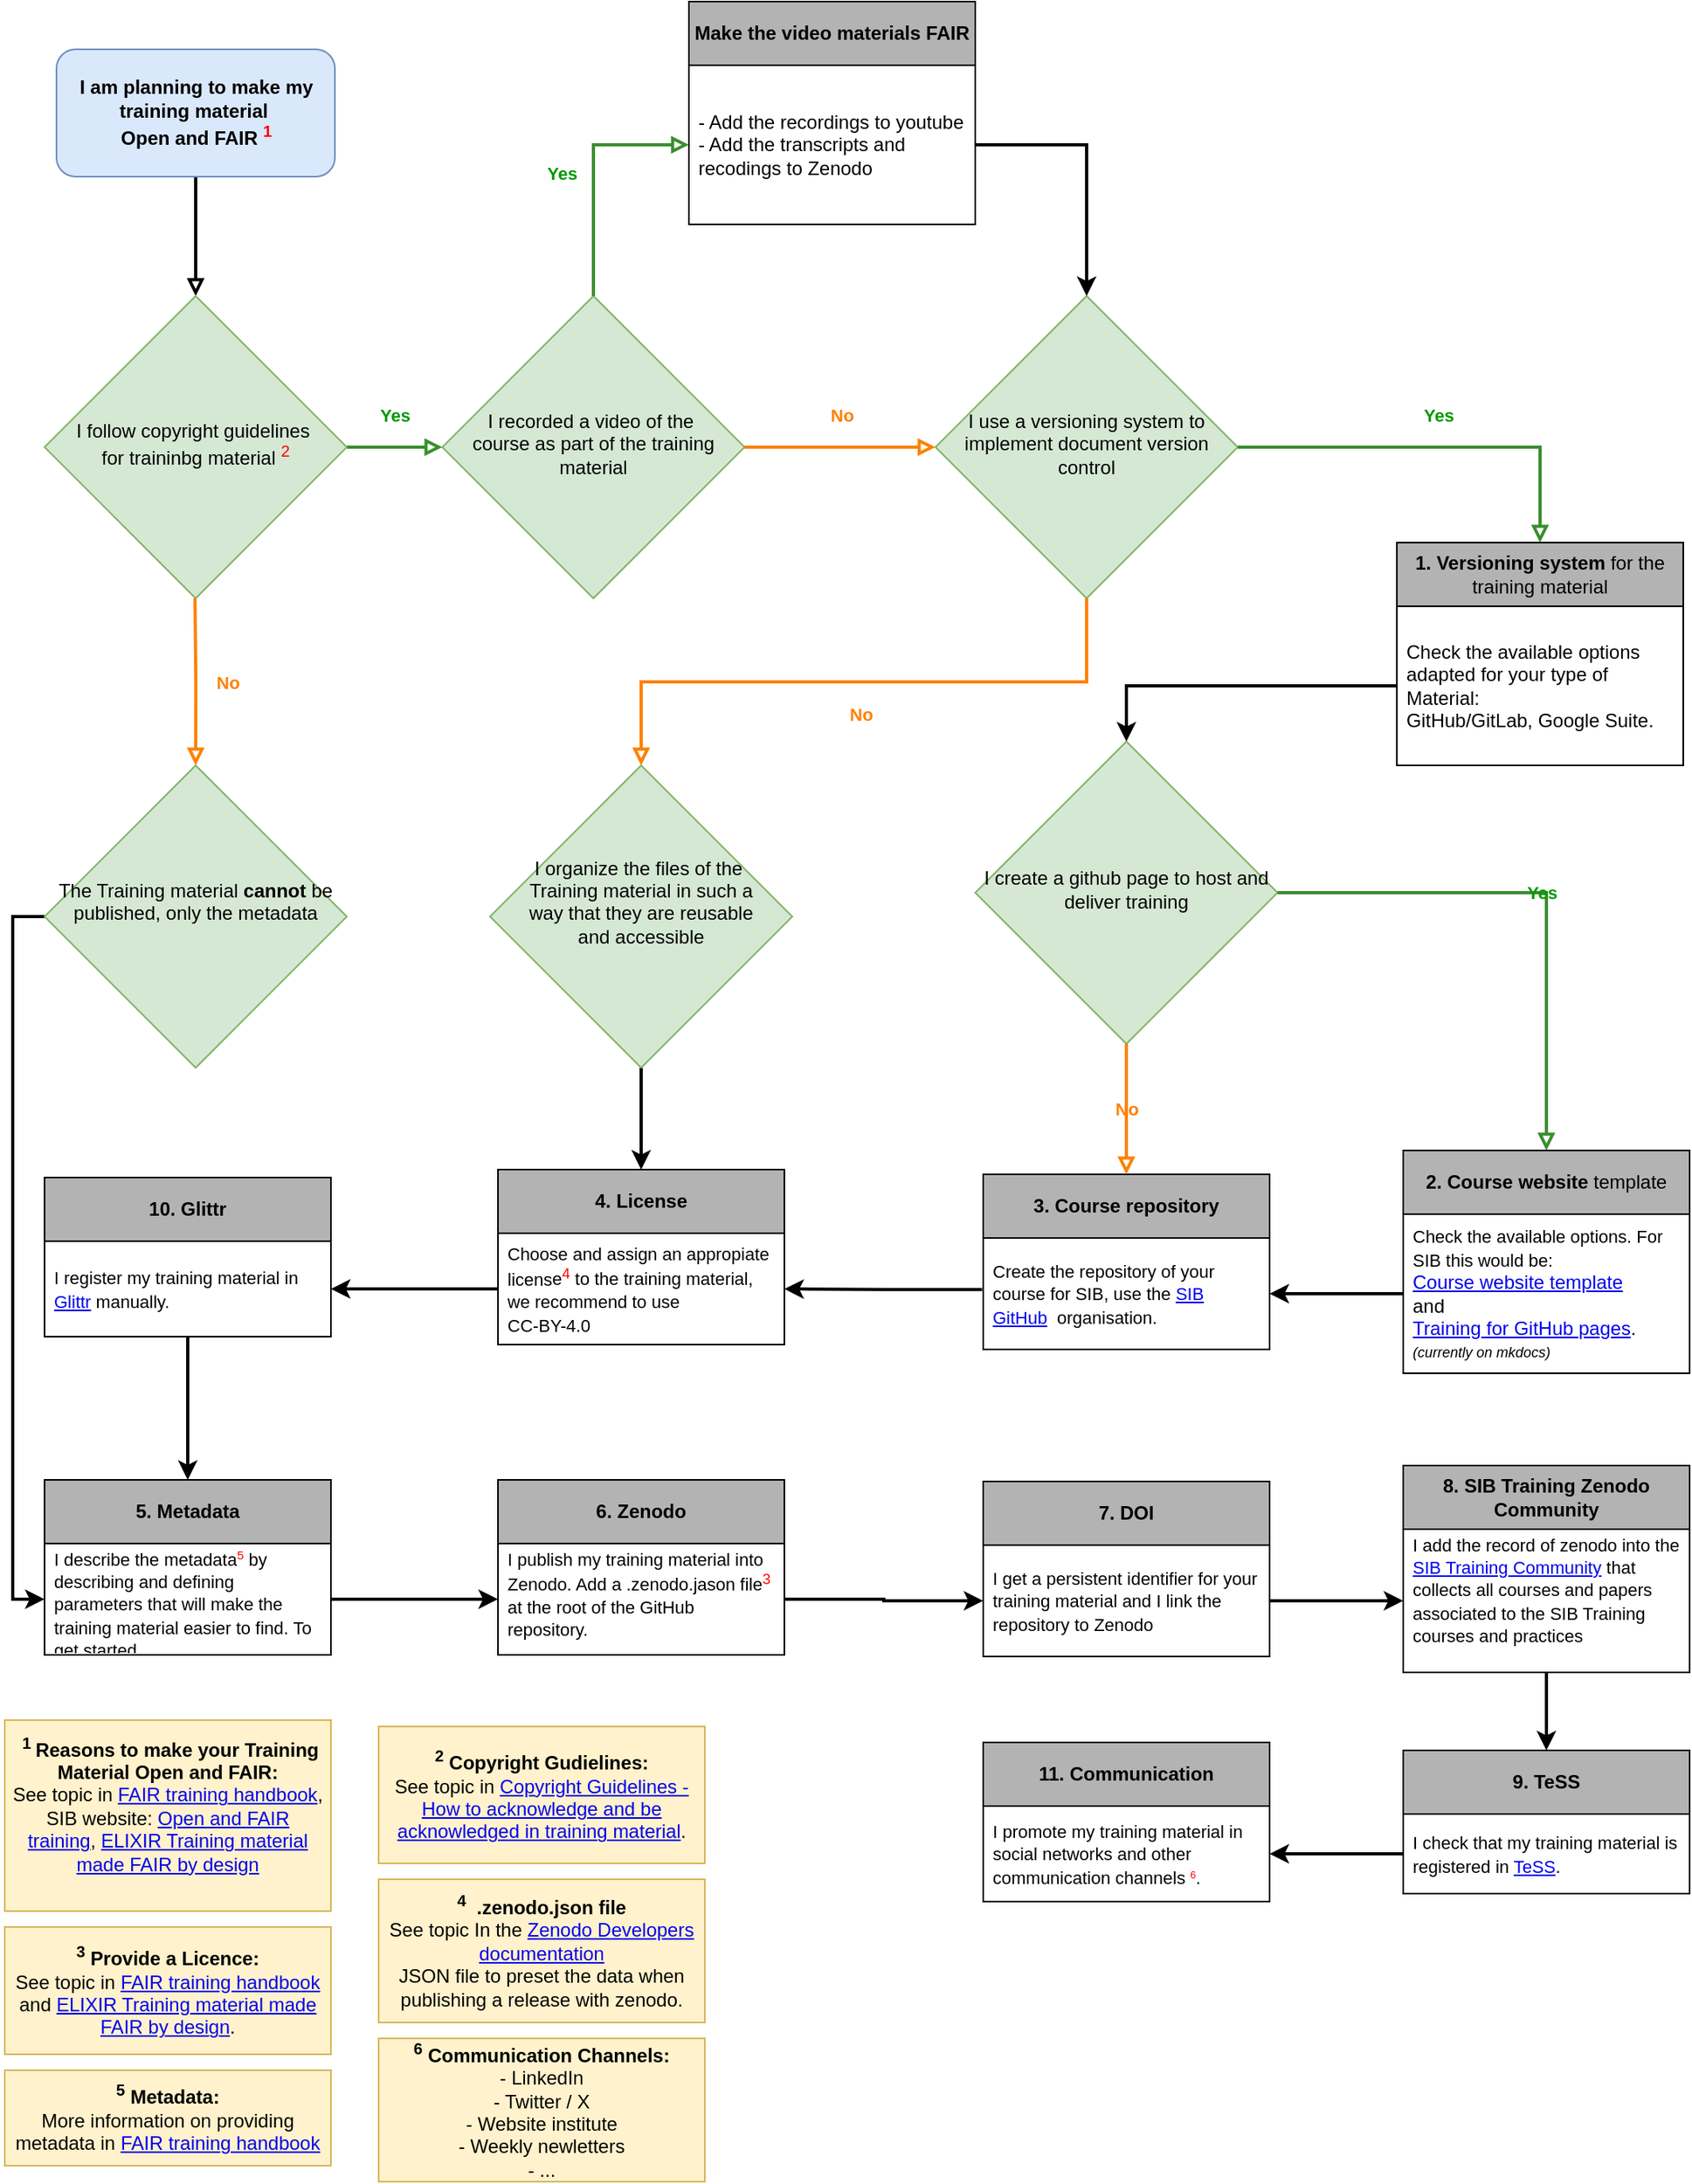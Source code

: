 <mxfile version="24.9.2">
  <diagram id="C5RBs43oDa-KdzZeNtuy" name="Page-1">
    <mxGraphModel dx="1150" dy="1897" grid="1" gridSize="10" guides="1" tooltips="1" connect="1" arrows="1" fold="1" page="1" pageScale="1" pageWidth="827" pageHeight="1169" math="0" shadow="0">
      <root>
        <mxCell id="WIyWlLk6GJQsqaUBKTNV-0" />
        <mxCell id="WIyWlLk6GJQsqaUBKTNV-1" parent="WIyWlLk6GJQsqaUBKTNV-0" />
        <mxCell id="MYqOvBCMYpxo-4ECaS3--8" value="" style="rounded=0;html=1;jettySize=auto;orthogonalLoop=1;fontSize=11;endArrow=block;endFill=0;endSize=6;strokeWidth=2;shadow=0;labelBackgroundColor=none;edgeStyle=orthogonalEdgeStyle;" parent="WIyWlLk6GJQsqaUBKTNV-1" source="MYqOvBCMYpxo-4ECaS3--9" target="MYqOvBCMYpxo-4ECaS3--12" edge="1">
          <mxGeometry relative="1" as="geometry" />
        </mxCell>
        <mxCell id="MYqOvBCMYpxo-4ECaS3--9" value="&lt;p style=&quot;language:en-CH;margin-top:0pt;margin-bottom:0pt;margin-left:0in;&lt;br/&gt;text-align:left;direction:ltr;unicode-bidi:embed;mso-line-break-override:none;&lt;br/&gt;word-break:normal;punctuation-wrap:hanging&quot;&gt;&lt;b&gt;&lt;font face=&quot;Helvetica&quot; style=&quot;font-size: 12px;&quot;&gt;I am planning to make my training&amp;nbsp;material&amp;nbsp;&lt;/font&gt;&lt;/b&gt;&lt;/p&gt;&lt;p style=&quot;language:en-CH;margin-top:0pt;margin-bottom:0pt;margin-left:0in;&lt;br/&gt;text-align:left;direction:ltr;unicode-bidi:embed;mso-line-break-override:none;&lt;br/&gt;word-break:normal;punctuation-wrap:hanging&quot;&gt;&lt;b&gt;&lt;font style=&quot;font-size: 12px;&quot; face=&quot;Helvetica&quot;&gt;&lt;span style=&quot;background-color: initial;&quot;&gt;Open and FAIR&amp;nbsp;&lt;/span&gt;&lt;span style=&quot;background-color: initial; color: red;&quot;&gt;&lt;sup&gt;1&lt;/sup&gt;&lt;/span&gt;&lt;/font&gt;&lt;/b&gt;&lt;/p&gt;" style="rounded=1;whiteSpace=wrap;html=1;fontSize=12;glass=0;strokeWidth=1;shadow=0;fillColor=#dae8fc;strokeColor=#6c8ebf;" parent="WIyWlLk6GJQsqaUBKTNV-1" vertex="1">
          <mxGeometry x="207.5" y="-200" width="175" height="80" as="geometry" />
        </mxCell>
        <mxCell id="MYqOvBCMYpxo-4ECaS3--10" value="&lt;font color=&quot;#009900&quot;&gt;&lt;b&gt;Yes&lt;/b&gt;&lt;/font&gt;" style="rounded=0;html=1;jettySize=auto;orthogonalLoop=1;fontSize=11;endArrow=block;endFill=0;endSize=6;strokeWidth=2;shadow=0;labelBackgroundColor=none;edgeStyle=orthogonalEdgeStyle;strokeColor=#398e2e;entryX=0;entryY=0.5;entryDx=0;entryDy=0;" parent="WIyWlLk6GJQsqaUBKTNV-1" source="MYqOvBCMYpxo-4ECaS3--12" target="MYqOvBCMYpxo-4ECaS3--14" edge="1">
          <mxGeometry x="0.006" y="20" relative="1" as="geometry">
            <mxPoint as="offset" />
            <mxPoint x="480" y="220" as="targetPoint" />
          </mxGeometry>
        </mxCell>
        <mxCell id="MYqOvBCMYpxo-4ECaS3--12" value="I follow copyright guidelines&amp;nbsp;&lt;div&gt;for traininbg material &lt;sup&gt;&lt;font color=&quot;#ff0000&quot;&gt;2&lt;/font&gt;&lt;/sup&gt;&lt;/div&gt;" style="rhombus;whiteSpace=wrap;html=1;shadow=0;fontFamily=Helvetica;fontSize=12;align=center;strokeWidth=1;spacing=6;spacingTop=-4;fillColor=#d5e8d4;strokeColor=#82b366;" parent="WIyWlLk6GJQsqaUBKTNV-1" vertex="1">
          <mxGeometry x="200" y="-45" width="190" height="190" as="geometry" />
        </mxCell>
        <mxCell id="MYqOvBCMYpxo-4ECaS3--14" value="I recorded a video of the&amp;nbsp;&lt;div&gt;course as part of the training material&lt;/div&gt;" style="rhombus;whiteSpace=wrap;html=1;shadow=0;fontFamily=Helvetica;fontSize=12;align=center;strokeWidth=1;spacing=6;spacingTop=-4;fillColor=#d5e8d4;strokeColor=#82b366;" parent="WIyWlLk6GJQsqaUBKTNV-1" vertex="1">
          <mxGeometry x="450" y="-45" width="190" height="190" as="geometry" />
        </mxCell>
        <mxCell id="JqK_AGXCbZ9T-9h9DLJX-0" value="&lt;font color=&quot;#009900&quot;&gt;&lt;b&gt;Yes&lt;/b&gt;&lt;/font&gt;" style="rounded=0;html=1;jettySize=auto;orthogonalLoop=1;fontSize=11;endArrow=block;endFill=0;endSize=6;strokeWidth=2;shadow=0;labelBackgroundColor=none;edgeStyle=orthogonalEdgeStyle;strokeColor=#398e2e;exitX=0.5;exitY=0;exitDx=0;exitDy=0;" parent="WIyWlLk6GJQsqaUBKTNV-1" source="MYqOvBCMYpxo-4ECaS3--14" target="iMHzxxL7FjKLbcnllSLB-1" edge="1">
          <mxGeometry x="0.002" y="20" relative="1" as="geometry">
            <mxPoint as="offset" />
            <mxPoint x="730" y="-190" as="targetPoint" />
            <mxPoint x="780" y="49.5" as="sourcePoint" />
          </mxGeometry>
        </mxCell>
        <mxCell id="JqK_AGXCbZ9T-9h9DLJX-1" value="I use a versioning system to implement document version control" style="rhombus;whiteSpace=wrap;html=1;shadow=0;fontFamily=Helvetica;fontSize=12;align=center;strokeWidth=1;spacing=6;spacingTop=-4;fillColor=#d5e8d4;strokeColor=#82b366;" parent="WIyWlLk6GJQsqaUBKTNV-1" vertex="1">
          <mxGeometry x="760" y="-45" width="190" height="190" as="geometry" />
        </mxCell>
        <mxCell id="JqK_AGXCbZ9T-9h9DLJX-2" value="&lt;font color=&quot;#009900&quot;&gt;&lt;b&gt;Yes&lt;/b&gt;&lt;/font&gt;" style="rounded=0;html=1;jettySize=auto;orthogonalLoop=1;fontSize=11;endArrow=block;endFill=0;endSize=6;strokeWidth=2;shadow=0;labelBackgroundColor=none;edgeStyle=orthogonalEdgeStyle;strokeColor=#398e2e;entryX=0.5;entryY=0;entryDx=0;entryDy=0;exitX=1;exitY=0.5;exitDx=0;exitDy=0;" parent="WIyWlLk6GJQsqaUBKTNV-1" source="JqK_AGXCbZ9T-9h9DLJX-1" target="JqK_AGXCbZ9T-9h9DLJX-5" edge="1">
          <mxGeometry x="0.002" y="20" relative="1" as="geometry">
            <mxPoint as="offset" />
            <mxPoint x="1310" y="49.5" as="targetPoint" />
            <mxPoint x="1170" y="49.5" as="sourcePoint" />
          </mxGeometry>
        </mxCell>
        <mxCell id="JqK_AGXCbZ9T-9h9DLJX-5" value="&lt;span style=&quot;font-weight: 700;&quot;&gt;1. Versioning system&amp;nbsp;&lt;/span&gt;for the training material" style="swimlane;fontStyle=0;childLayout=stackLayout;horizontal=1;startSize=40;horizontalStack=0;resizeParent=1;resizeParentMax=0;resizeLast=0;collapsible=1;marginBottom=0;whiteSpace=wrap;html=1;fillColor=#B3B3B3;" parent="WIyWlLk6GJQsqaUBKTNV-1" vertex="1">
          <mxGeometry x="1050" y="110" width="180" height="140" as="geometry" />
        </mxCell>
        <mxCell id="JqK_AGXCbZ9T-9h9DLJX-6" value="&lt;p style=&quot;margin-top: 0pt; margin-bottom: 0pt; margin-left: 0in; direction: ltr; unicode-bidi: embed; word-break: normal;&quot;&gt;&lt;font style=&quot;font-size: 12px;&quot; face=&quot;Helvetica&quot;&gt;&lt;span style=&quot;&quot;&gt;Check the available options adapted for&amp;nbsp;your type of Material:&amp;nbsp;&lt;/span&gt;&lt;span style=&quot;&quot;&gt;&lt;br&gt;GitHub/GitLab, Google Suite.&amp;nbsp;&lt;/span&gt;&lt;/font&gt;&lt;/p&gt;" style="text;strokeColor=none;fillColor=none;align=left;verticalAlign=middle;spacingLeft=4;spacingRight=4;overflow=hidden;points=[[0,0.5],[1,0.5]];portConstraint=eastwest;rotatable=0;whiteSpace=wrap;html=1;" parent="JqK_AGXCbZ9T-9h9DLJX-5" vertex="1">
          <mxGeometry y="40" width="180" height="100" as="geometry" />
        </mxCell>
        <mxCell id="JqK_AGXCbZ9T-9h9DLJX-10" value="I create a github page to host and deliver training" style="rhombus;whiteSpace=wrap;html=1;shadow=0;fontFamily=Helvetica;fontSize=12;align=center;strokeWidth=1;spacing=6;spacingTop=-4;fillColor=#d5e8d4;strokeColor=#82b366;" parent="WIyWlLk6GJQsqaUBKTNV-1" vertex="1">
          <mxGeometry x="785" y="235" width="190" height="190" as="geometry" />
        </mxCell>
        <mxCell id="JqK_AGXCbZ9T-9h9DLJX-9" style="edgeStyle=orthogonalEdgeStyle;rounded=0;orthogonalLoop=1;jettySize=auto;html=1;exitX=0;exitY=0.5;exitDx=0;exitDy=0;entryX=0.5;entryY=0;entryDx=0;entryDy=0;strokeWidth=2;endSize=6;" parent="WIyWlLk6GJQsqaUBKTNV-1" source="JqK_AGXCbZ9T-9h9DLJX-6" target="JqK_AGXCbZ9T-9h9DLJX-10" edge="1">
          <mxGeometry relative="1" as="geometry">
            <mxPoint x="1400" y="330" as="targetPoint" />
            <mxPoint x="1180" y="140" as="sourcePoint" />
          </mxGeometry>
        </mxCell>
        <mxCell id="JqK_AGXCbZ9T-9h9DLJX-11" value="&lt;font color=&quot;#009900&quot;&gt;&lt;b&gt;Yes&lt;/b&gt;&lt;/font&gt;" style="rounded=0;html=1;jettySize=auto;orthogonalLoop=1;fontSize=11;endArrow=block;endFill=0;endSize=6;strokeWidth=2;shadow=0;labelBackgroundColor=none;edgeStyle=orthogonalEdgeStyle;strokeColor=#398e2e;entryX=0.5;entryY=0;entryDx=0;entryDy=0;exitX=1;exitY=0.5;exitDx=0;exitDy=0;" parent="WIyWlLk6GJQsqaUBKTNV-1" source="JqK_AGXCbZ9T-9h9DLJX-10" target="JqK_AGXCbZ9T-9h9DLJX-12" edge="1">
          <mxGeometry relative="1" as="geometry">
            <mxPoint x="1540" y="420" as="targetPoint" />
            <mxPoint x="1400" y="420" as="sourcePoint" />
          </mxGeometry>
        </mxCell>
        <mxCell id="JqK_AGXCbZ9T-9h9DLJX-12" value="&lt;span style=&quot;font-weight: 700;&quot;&gt;2. Course website&amp;nbsp;&lt;/span&gt;template" style="swimlane;fontStyle=0;childLayout=stackLayout;horizontal=1;startSize=40;horizontalStack=0;resizeParent=1;resizeParentMax=0;resizeLast=0;collapsible=1;marginBottom=0;whiteSpace=wrap;html=1;fillColor=#B3B3B3;" parent="WIyWlLk6GJQsqaUBKTNV-1" vertex="1">
          <mxGeometry x="1054" y="492" width="180" height="140" as="geometry" />
        </mxCell>
        <mxCell id="JqK_AGXCbZ9T-9h9DLJX-13" value="&lt;p style=&quot;margin-top: 0pt; margin-bottom: 0pt; margin-left: 0in; direction: ltr; unicode-bidi: embed; word-break: normal;&quot;&gt;&lt;font style=&quot;&quot; face=&quot;Helvetica&quot;&gt;&lt;span style=&quot;font-size: 11px;&quot;&gt;Check the available options. For SIB this would be&lt;/span&gt;&lt;span style=&quot;font-size: 11px;&quot;&gt;:&amp;nbsp;&lt;/span&gt;&lt;span style=&quot;font-size: 12px;&quot;&gt;&lt;br&gt;&lt;a href=&quot;https://github.com/sib-swiss/course_website_template&quot;&gt;Course website template&lt;/a&gt;&amp;nbsp;&lt;/span&gt;&lt;/font&gt;&lt;/p&gt;&lt;p style=&quot;margin-top: 0pt; margin-bottom: 0pt; margin-left: 0in; direction: ltr; unicode-bidi: embed; word-break: normal;&quot;&gt;&lt;font style=&quot;font-size: 12px;&quot; face=&quot;Helvetica&quot;&gt;&lt;span style=&quot;&quot;&gt;and&lt;/span&gt;&lt;/font&gt;&lt;/p&gt;&lt;p style=&quot;margin-top: 0pt; margin-bottom: 0pt; margin-left: 0in; direction: ltr; unicode-bidi: embed; word-break: normal;&quot;&gt;&lt;font style=&quot;font-size: 12px;&quot; face=&quot;Helvetica&quot;&gt;&lt;a href=&quot;https://sib-swiss.github.io/gh-pages-training/&quot;&gt;Training for GitHub pages&lt;/a&gt;.&amp;nbsp;&lt;/font&gt;&lt;/p&gt;&lt;p style=&quot;margin-top: 0pt; margin-bottom: 0pt; margin-left: 0in; direction: ltr; unicode-bidi: embed; word-break: normal;&quot;&gt;&lt;i style=&quot;font-size: 9px;&quot;&gt;(currently on mkdocs)&lt;/i&gt;&lt;br&gt;&lt;/p&gt;" style="text;strokeColor=none;fillColor=none;align=left;verticalAlign=middle;spacingLeft=4;spacingRight=4;overflow=hidden;points=[[0,0.5],[1,0.5]];portConstraint=eastwest;rotatable=0;whiteSpace=wrap;html=1;" parent="JqK_AGXCbZ9T-9h9DLJX-12" vertex="1">
          <mxGeometry y="40" width="180" height="100" as="geometry" />
        </mxCell>
        <mxCell id="JqK_AGXCbZ9T-9h9DLJX-14" style="edgeStyle=orthogonalEdgeStyle;rounded=0;orthogonalLoop=1;jettySize=auto;html=1;exitX=0;exitY=0.5;exitDx=0;exitDy=0;entryX=1;entryY=0.5;entryDx=0;entryDy=0;strokeWidth=2;endSize=6;" parent="WIyWlLk6GJQsqaUBKTNV-1" source="JqK_AGXCbZ9T-9h9DLJX-13" target="JqK_AGXCbZ9T-9h9DLJX-18" edge="1">
          <mxGeometry relative="1" as="geometry">
            <mxPoint x="1160" y="660" as="targetPoint" />
            <mxPoint x="1209" y="400" as="sourcePoint" />
          </mxGeometry>
        </mxCell>
        <mxCell id="JqK_AGXCbZ9T-9h9DLJX-17" value="&lt;span style=&quot;font-weight: 700;&quot;&gt;3. Course repository&lt;/span&gt;" style="swimlane;fontStyle=0;childLayout=stackLayout;horizontal=1;startSize=40;horizontalStack=0;resizeParent=1;resizeParentMax=0;resizeLast=0;collapsible=1;marginBottom=0;whiteSpace=wrap;html=1;fillColor=#B3B3B3;" parent="WIyWlLk6GJQsqaUBKTNV-1" vertex="1">
          <mxGeometry x="790" y="507" width="180" height="110" as="geometry" />
        </mxCell>
        <mxCell id="JqK_AGXCbZ9T-9h9DLJX-18" value="&lt;p style=&quot;margin-top: 0pt; margin-bottom: 0pt; margin-left: 0in; direction: ltr; unicode-bidi: embed; word-break: normal;&quot;&gt;&lt;font face=&quot;Helvetica&quot; style=&quot;&quot;&gt;&lt;span style=&quot;font-size: 11px;&quot;&gt;Create the repository of your course for SIB, use the &lt;a href=&quot;https://github.com/sib-swiss&quot;&gt;SIB GitHub&lt;/a&gt;&amp;nbsp; organisation.&lt;br&gt;&lt;/span&gt;&lt;/font&gt;&lt;/p&gt;" style="text;strokeColor=none;fillColor=none;align=left;verticalAlign=middle;spacingLeft=4;spacingRight=4;overflow=hidden;points=[[0,0.5],[1,0.5]];portConstraint=eastwest;rotatable=0;whiteSpace=wrap;html=1;" parent="JqK_AGXCbZ9T-9h9DLJX-17" vertex="1">
          <mxGeometry y="40" width="180" height="70" as="geometry" />
        </mxCell>
        <mxCell id="JqK_AGXCbZ9T-9h9DLJX-20" style="edgeStyle=orthogonalEdgeStyle;rounded=0;orthogonalLoop=1;jettySize=auto;html=1;exitX=-0.004;exitY=0.463;exitDx=0;exitDy=0;exitPerimeter=0;entryX=1;entryY=0.5;entryDx=0;entryDy=0;strokeWidth=2;endSize=6;" parent="WIyWlLk6GJQsqaUBKTNV-1" source="JqK_AGXCbZ9T-9h9DLJX-18" target="JqK_AGXCbZ9T-9h9DLJX-23" edge="1">
          <mxGeometry relative="1" as="geometry">
            <mxPoint x="1250" y="1100" as="targetPoint" />
            <mxPoint x="1275.0" y="1080" as="sourcePoint" />
          </mxGeometry>
        </mxCell>
        <mxCell id="JqK_AGXCbZ9T-9h9DLJX-22" value="&lt;span style=&quot;font-weight: 700;&quot;&gt;4. License&lt;/span&gt;" style="swimlane;fontStyle=0;childLayout=stackLayout;horizontal=1;startSize=40;horizontalStack=0;resizeParent=1;resizeParentMax=0;resizeLast=0;collapsible=1;marginBottom=0;whiteSpace=wrap;html=1;fillColor=#B3B3B3;" parent="WIyWlLk6GJQsqaUBKTNV-1" vertex="1">
          <mxGeometry x="485" y="504" width="180" height="110" as="geometry" />
        </mxCell>
        <mxCell id="JqK_AGXCbZ9T-9h9DLJX-23" value="&lt;p style=&quot;margin-top: 0pt; margin-bottom: 0pt; margin-left: 0in; direction: ltr; unicode-bidi: embed; word-break: normal;&quot;&gt;&lt;font style=&quot;&quot; face=&quot;Helvetica&quot;&gt;&lt;span style=&quot;font-size: 11px;&quot;&gt;Choose and assign an appropiate licens&lt;/span&gt;&lt;/font&gt;&lt;span style=&quot;background-color: initial; font-size: 11px;&quot;&gt;e&lt;/span&gt;&lt;font style=&quot;background-color: initial; font-size: 11px;&quot; color=&quot;#ff0000&quot;&gt;&lt;sup&gt;4&lt;/sup&gt;&lt;/font&gt;&lt;span style=&quot;background-color: initial; font-size: 11px;&quot;&gt;&amp;nbsp;to the training material, we recommend to use&lt;br&gt;&lt;/span&gt;&lt;/p&gt;&lt;p style=&quot;margin-top: 0pt; margin-bottom: 0pt; margin-left: 0in; direction: ltr; unicode-bidi: embed; word-break: normal;&quot;&gt;&lt;span style=&quot;background-color: initial; font-size: 11px;&quot;&gt;CC-BY-4.0&lt;/span&gt;&lt;/p&gt;" style="text;strokeColor=none;fillColor=none;align=left;verticalAlign=middle;spacingLeft=4;spacingRight=4;overflow=hidden;points=[[0,0.5],[1,0.5]];portConstraint=eastwest;rotatable=0;whiteSpace=wrap;html=1;" parent="JqK_AGXCbZ9T-9h9DLJX-22" vertex="1">
          <mxGeometry y="40" width="180" height="70" as="geometry" />
        </mxCell>
        <mxCell id="trNDSJ3Ft7eA7PvFKsts-0" value="&lt;span style=&quot;font-weight: 700;&quot;&gt;5. Metadata&lt;/span&gt;" style="swimlane;fontStyle=0;childLayout=stackLayout;horizontal=1;startSize=40;horizontalStack=0;resizeParent=1;resizeParentMax=0;resizeLast=0;collapsible=1;marginBottom=0;whiteSpace=wrap;html=1;fillColor=#B3B3B3;" parent="WIyWlLk6GJQsqaUBKTNV-1" vertex="1">
          <mxGeometry x="200" y="699" width="180" height="110" as="geometry" />
        </mxCell>
        <mxCell id="trNDSJ3Ft7eA7PvFKsts-1" value="&lt;p style=&quot;margin-top: 0pt; margin-bottom: 0pt; margin-left: 0in; direction: ltr; unicode-bidi: embed; word-break: normal;&quot;&gt;&lt;span style=&quot;font-size: 11px;&quot;&gt;I describe the metadata&lt;/span&gt;&lt;span style=&quot;color: rgb(255, 0, 0); font-size: 9.167px; background-color: initial;&quot;&gt;&lt;sup&gt;5&lt;/sup&gt;&lt;/span&gt;&lt;span style=&quot;font-size: 11px; background-color: initial;&quot;&gt;&amp;nbsp;by describing and defining parameters that will make the training material easier to find. To get started, &lt;/span&gt;&lt;br&gt;&lt;/p&gt;&lt;p style=&quot;margin-top: 0pt; margin-bottom: 0pt; margin-left: 0in; direction: ltr; unicode-bidi: embed; word-break: normal;&quot;&gt;&lt;span style=&quot;background-color: initial; font-size: 11px;&quot;&gt;&lt;br&gt;&lt;/span&gt;&lt;/p&gt;" style="text;strokeColor=none;fillColor=none;align=left;verticalAlign=middle;spacingLeft=4;spacingRight=4;overflow=hidden;points=[[0,0.5],[1,0.5]];portConstraint=eastwest;rotatable=0;whiteSpace=wrap;html=1;" parent="trNDSJ3Ft7eA7PvFKsts-0" vertex="1">
          <mxGeometry y="40" width="180" height="70" as="geometry" />
        </mxCell>
        <mxCell id="c0VgluleApERwFTGEEkZ-0" style="edgeStyle=orthogonalEdgeStyle;rounded=0;orthogonalLoop=1;jettySize=auto;html=1;entryX=1;entryY=0.5;entryDx=0;entryDy=0;strokeWidth=2;endSize=6;" parent="WIyWlLk6GJQsqaUBKTNV-1" source="JqK_AGXCbZ9T-9h9DLJX-23" target="c0VgluleApERwFTGEEkZ-16" edge="1">
          <mxGeometry relative="1" as="geometry">
            <mxPoint x="1159.65" y="1260" as="targetPoint" />
            <Array as="points" />
            <mxPoint x="1159.52" y="1180" as="sourcePoint" />
          </mxGeometry>
        </mxCell>
        <mxCell id="c0VgluleApERwFTGEEkZ-1" value="&lt;span style=&quot;font-weight: 700;&quot;&gt;6. Zenodo&lt;/span&gt;" style="swimlane;fontStyle=0;childLayout=stackLayout;horizontal=1;startSize=40;horizontalStack=0;resizeParent=1;resizeParentMax=0;resizeLast=0;collapsible=1;marginBottom=0;whiteSpace=wrap;html=1;fillColor=#B3B3B3;" parent="WIyWlLk6GJQsqaUBKTNV-1" vertex="1">
          <mxGeometry x="485" y="699" width="180" height="110" as="geometry" />
        </mxCell>
        <mxCell id="c0VgluleApERwFTGEEkZ-2" value="&lt;p style=&quot;margin-top: 0pt; margin-bottom: 0pt; margin-left: 0in; direction: ltr; unicode-bidi: embed; word-break: normal;&quot;&gt;&lt;span style=&quot;font-size: 11px;&quot;&gt;I publish my training material into Zenodo. &lt;/span&gt;&lt;span style=&quot;background-color: initial; font-size: 11px;&quot;&gt;Add a .zenodo.jason file&lt;font color=&quot;#ff0000&quot;&gt;&lt;sup&gt;3&lt;/sup&gt;&lt;/font&gt; at the root of the GitHub repository.&lt;/span&gt;&lt;/p&gt;&lt;div&gt;&lt;br&gt;&lt;/div&gt;" style="text;strokeColor=none;fillColor=none;align=left;verticalAlign=middle;spacingLeft=4;spacingRight=4;overflow=hidden;points=[[0,0.5],[1,0.5]];portConstraint=eastwest;rotatable=0;whiteSpace=wrap;html=1;" parent="c0VgluleApERwFTGEEkZ-1" vertex="1">
          <mxGeometry y="40" width="180" height="70" as="geometry" />
        </mxCell>
        <mxCell id="c0VgluleApERwFTGEEkZ-3" style="edgeStyle=orthogonalEdgeStyle;rounded=0;orthogonalLoop=1;jettySize=auto;html=1;exitX=1;exitY=0.5;exitDx=0;exitDy=0;entryX=0;entryY=0.5;entryDx=0;entryDy=0;strokeWidth=2;endSize=6;" parent="WIyWlLk6GJQsqaUBKTNV-1" source="trNDSJ3Ft7eA7PvFKsts-1" target="c0VgluleApERwFTGEEkZ-2" edge="1">
          <mxGeometry relative="1" as="geometry">
            <mxPoint x="1240.13" y="1409" as="targetPoint" />
            <mxPoint x="1240" y="1329" as="sourcePoint" />
          </mxGeometry>
        </mxCell>
        <mxCell id="c0VgluleApERwFTGEEkZ-4" value="&lt;span style=&quot;font-weight: 700;&quot;&gt;7. DOI&lt;/span&gt;" style="swimlane;fontStyle=0;childLayout=stackLayout;horizontal=1;startSize=40;horizontalStack=0;resizeParent=1;resizeParentMax=0;resizeLast=0;collapsible=1;marginBottom=0;whiteSpace=wrap;html=1;fillColor=#B3B3B3;" parent="WIyWlLk6GJQsqaUBKTNV-1" vertex="1">
          <mxGeometry x="790" y="700" width="180" height="110" as="geometry" />
        </mxCell>
        <mxCell id="c0VgluleApERwFTGEEkZ-5" value="&lt;p style=&quot;margin-top: 0pt; margin-bottom: 0pt; margin-left: 0in; direction: ltr; unicode-bidi: embed; word-break: normal;&quot;&gt;&lt;span style=&quot;font-size: 11px;&quot;&gt;I get a persistent identifier for your training material and&amp;nbsp;&lt;/span&gt;&lt;span style=&quot;font-size: 11px; background-color: initial;&quot;&gt;I link the repository to Zenodo&lt;/span&gt;&lt;/p&gt;" style="text;strokeColor=none;fillColor=none;align=left;verticalAlign=middle;spacingLeft=4;spacingRight=4;overflow=hidden;points=[[0,0.5],[1,0.5]];portConstraint=eastwest;rotatable=0;whiteSpace=wrap;html=1;" parent="c0VgluleApERwFTGEEkZ-4" vertex="1">
          <mxGeometry y="40" width="180" height="70" as="geometry" />
        </mxCell>
        <mxCell id="c0VgluleApERwFTGEEkZ-6" style="edgeStyle=orthogonalEdgeStyle;rounded=0;orthogonalLoop=1;jettySize=auto;html=1;exitX=1;exitY=0.5;exitDx=0;exitDy=0;entryX=0;entryY=0.5;entryDx=0;entryDy=0;strokeWidth=2;endSize=6;" parent="WIyWlLk6GJQsqaUBKTNV-1" source="c0VgluleApERwFTGEEkZ-2" target="c0VgluleApERwFTGEEkZ-5" edge="1">
          <mxGeometry relative="1" as="geometry">
            <mxPoint x="1535.13" y="1589" as="targetPoint" />
            <mxPoint x="1535" y="1509" as="sourcePoint" />
          </mxGeometry>
        </mxCell>
        <mxCell id="c0VgluleApERwFTGEEkZ-8" value="&lt;span style=&quot;font-weight: 700;&quot;&gt;9. TeSS&lt;/span&gt;" style="swimlane;fontStyle=0;childLayout=stackLayout;horizontal=1;startSize=40;horizontalStack=0;resizeParent=1;resizeParentMax=0;resizeLast=0;collapsible=1;marginBottom=0;whiteSpace=wrap;html=1;fillColor=#B3B3B3;" parent="WIyWlLk6GJQsqaUBKTNV-1" vertex="1">
          <mxGeometry x="1054" y="869" width="180" height="90" as="geometry" />
        </mxCell>
        <mxCell id="c0VgluleApERwFTGEEkZ-9" value="&lt;p style=&quot;margin-top: 0pt; margin-bottom: 0pt; margin-left: 0in; direction: ltr; unicode-bidi: embed; word-break: normal;&quot;&gt;&lt;span style=&quot;font-size: 11px;&quot;&gt;I check that my training material is registered in &lt;a href=&quot;https://tess.elixir-europe.org/materials&quot;&gt;TeSS&lt;/a&gt;&lt;/span&gt;&lt;span style=&quot;font-size: 11px; background-color: initial;&quot;&gt;.&lt;/span&gt;&lt;/p&gt;" style="text;strokeColor=none;fillColor=none;align=left;verticalAlign=middle;spacingLeft=4;spacingRight=4;overflow=hidden;points=[[0,0.5],[1,0.5]];portConstraint=eastwest;rotatable=0;whiteSpace=wrap;html=1;" parent="c0VgluleApERwFTGEEkZ-8" vertex="1">
          <mxGeometry y="40" width="180" height="50" as="geometry" />
        </mxCell>
        <mxCell id="c0VgluleApERwFTGEEkZ-10" style="edgeStyle=orthogonalEdgeStyle;rounded=0;orthogonalLoop=1;jettySize=auto;html=1;exitX=1;exitY=0.5;exitDx=0;exitDy=0;entryX=0;entryY=0.5;entryDx=0;entryDy=0;strokeWidth=2;endSize=6;" parent="WIyWlLk6GJQsqaUBKTNV-1" source="c0VgluleApERwFTGEEkZ-5" target="c0VgluleApERwFTGEEkZ-13" edge="1">
          <mxGeometry relative="1" as="geometry">
            <mxPoint x="1534.65" y="1779" as="targetPoint" />
            <mxPoint x="1534.52" y="1699" as="sourcePoint" />
          </mxGeometry>
        </mxCell>
        <mxCell id="iMHzxxL7FjKLbcnllSLB-20" value="" style="edgeStyle=orthogonalEdgeStyle;rounded=0;orthogonalLoop=1;jettySize=auto;html=1;entryX=0.5;entryY=0;entryDx=0;entryDy=0;strokeWidth=2;endSize=6;" parent="WIyWlLk6GJQsqaUBKTNV-1" source="c0VgluleApERwFTGEEkZ-12" target="c0VgluleApERwFTGEEkZ-8" edge="1">
          <mxGeometry relative="1" as="geometry" />
        </mxCell>
        <mxCell id="c0VgluleApERwFTGEEkZ-12" value="&lt;span style=&quot;font-weight: 700;&quot;&gt;8.&amp;nbsp;&lt;/span&gt;&lt;b&gt;SIB Training Zenodo Community&lt;/b&gt;" style="swimlane;fontStyle=0;childLayout=stackLayout;horizontal=1;startSize=40;horizontalStack=0;resizeParent=1;resizeParentMax=0;resizeLast=0;collapsible=1;marginBottom=0;whiteSpace=wrap;html=1;fillColor=#B3B3B3;" parent="WIyWlLk6GJQsqaUBKTNV-1" vertex="1">
          <mxGeometry x="1054" y="690" width="180" height="130" as="geometry" />
        </mxCell>
        <mxCell id="c0VgluleApERwFTGEEkZ-13" value="&lt;p style=&quot;margin-top: 0pt; margin-bottom: 0pt; margin-left: 0in; direction: ltr; unicode-bidi: embed; word-break: normal;&quot;&gt;&lt;span style=&quot;font-size: 11px;&quot;&gt;I add the record of zenodo into the &lt;a href=&quot;https://zenodo.org/communities/sib-training&quot;&gt;SIB Training Community&lt;/a&gt; that&amp;nbsp; collects all courses and papers associated to the SIB Training courses and practices&lt;/span&gt;&lt;/p&gt;&lt;div&gt;&lt;br&gt;&lt;/div&gt;" style="text;strokeColor=none;fillColor=none;align=left;verticalAlign=middle;spacingLeft=4;spacingRight=4;overflow=hidden;points=[[0,0.5],[1,0.5]];portConstraint=eastwest;rotatable=0;whiteSpace=wrap;html=1;" parent="c0VgluleApERwFTGEEkZ-12" vertex="1">
          <mxGeometry y="40" width="180" height="90" as="geometry" />
        </mxCell>
        <mxCell id="iMHzxxL7FjKLbcnllSLB-19" value="" style="edgeStyle=orthogonalEdgeStyle;rounded=0;orthogonalLoop=1;jettySize=auto;html=1;entryX=0.5;entryY=0;entryDx=0;entryDy=0;strokeWidth=2;" parent="WIyWlLk6GJQsqaUBKTNV-1" source="c0VgluleApERwFTGEEkZ-15" target="trNDSJ3Ft7eA7PvFKsts-0" edge="1">
          <mxGeometry relative="1" as="geometry" />
        </mxCell>
        <mxCell id="c0VgluleApERwFTGEEkZ-15" value="&lt;span style=&quot;font-weight: 700;&quot;&gt;10.&amp;nbsp;&lt;/span&gt;&lt;b&gt;Glittr&lt;/b&gt;" style="swimlane;fontStyle=0;childLayout=stackLayout;horizontal=1;startSize=40;horizontalStack=0;resizeParent=1;resizeParentMax=0;resizeLast=0;collapsible=1;marginBottom=0;whiteSpace=wrap;html=1;fillColor=#B3B3B3;" parent="WIyWlLk6GJQsqaUBKTNV-1" vertex="1">
          <mxGeometry x="200" y="509" width="180" height="100" as="geometry" />
        </mxCell>
        <mxCell id="c0VgluleApERwFTGEEkZ-16" value="&lt;p style=&quot;margin-top: 0pt; margin-bottom: 0pt; margin-left: 0in; direction: ltr; unicode-bidi: embed; word-break: normal;&quot;&gt;&lt;span style=&quot;font-size: 11px;&quot;&gt;I register my training material in &lt;a href=&quot;https://glittr.org/contribute&quot;&gt;Glittr&lt;/a&gt; manually.&lt;/span&gt;&lt;/p&gt;" style="text;strokeColor=none;fillColor=none;align=left;verticalAlign=middle;spacingLeft=4;spacingRight=4;overflow=hidden;points=[[0,0.5],[1,0.5]];portConstraint=eastwest;rotatable=0;whiteSpace=wrap;html=1;" parent="c0VgluleApERwFTGEEkZ-15" vertex="1">
          <mxGeometry y="40" width="180" height="60" as="geometry" />
        </mxCell>
        <mxCell id="c0VgluleApERwFTGEEkZ-19" value="&lt;span style=&quot;font-weight: 700;&quot;&gt;11. Communication&lt;/span&gt;" style="swimlane;fontStyle=0;childLayout=stackLayout;horizontal=1;startSize=40;horizontalStack=0;resizeParent=1;resizeParentMax=0;resizeLast=0;collapsible=1;marginBottom=0;whiteSpace=wrap;html=1;fillColor=#B3B3B3;" parent="WIyWlLk6GJQsqaUBKTNV-1" vertex="1">
          <mxGeometry x="790" y="864" width="180" height="100" as="geometry" />
        </mxCell>
        <mxCell id="c0VgluleApERwFTGEEkZ-20" value="&lt;p style=&quot;margin-top: 0pt; margin-bottom: 0pt; margin-left: 0in; direction: ltr; unicode-bidi: embed; word-break: normal;&quot;&gt;&lt;span style=&quot;font-size: 11px;&quot;&gt;I promote my training material in social networks and other communication channels&amp;nbsp;&lt;/span&gt;&lt;span style=&quot;background-color: initial; color: rgb(255, 0, 0); font-size: 7.639px;&quot;&gt;&lt;sup&gt;6&lt;/sup&gt;&lt;/span&gt;&lt;span style=&quot;background-color: initial; font-size: 11px;&quot;&gt;.&lt;/span&gt;&lt;/p&gt;" style="text;strokeColor=none;fillColor=none;align=left;verticalAlign=middle;spacingLeft=4;spacingRight=4;overflow=hidden;points=[[0,0.5],[1,0.5]];portConstraint=eastwest;rotatable=0;whiteSpace=wrap;html=1;" parent="c0VgluleApERwFTGEEkZ-19" vertex="1">
          <mxGeometry y="40" width="180" height="60" as="geometry" />
        </mxCell>
        <mxCell id="sHfo32fZNC-mHXl1emih-1" style="edgeStyle=orthogonalEdgeStyle;rounded=0;orthogonalLoop=1;jettySize=auto;html=1;exitX=0;exitY=0.5;exitDx=0;exitDy=0;entryX=1;entryY=0.5;entryDx=0;entryDy=0;strokeWidth=2;endSize=6;" parent="WIyWlLk6GJQsqaUBKTNV-1" source="c0VgluleApERwFTGEEkZ-9" target="c0VgluleApERwFTGEEkZ-20" edge="1">
          <mxGeometry relative="1" as="geometry">
            <mxPoint x="1870.8" y="883.57" as="targetPoint" />
            <Array as="points" />
            <mxPoint x="1779" y="883.57" as="sourcePoint" />
          </mxGeometry>
        </mxCell>
        <mxCell id="iMHzxxL7FjKLbcnllSLB-24" value="" style="edgeStyle=orthogonalEdgeStyle;rounded=0;orthogonalLoop=1;jettySize=auto;html=1;entryX=0;entryY=0.5;entryDx=0;entryDy=0;exitX=0;exitY=0.5;exitDx=0;exitDy=0;strokeWidth=2;endSize=6;" parent="WIyWlLk6GJQsqaUBKTNV-1" source="sHfo32fZNC-mHXl1emih-2" target="trNDSJ3Ft7eA7PvFKsts-1" edge="1">
          <mxGeometry relative="1" as="geometry">
            <mxPoint x="120" y="345" as="targetPoint" />
          </mxGeometry>
        </mxCell>
        <mxCell id="sHfo32fZNC-mHXl1emih-2" value="&lt;div&gt;The Training material &lt;b&gt;cannot&lt;/b&gt; be&lt;/div&gt;&lt;div&gt;published, only the metadata&lt;/div&gt;&amp;nbsp;" style="rhombus;whiteSpace=wrap;html=1;shadow=0;fontFamily=Helvetica;fontSize=12;align=center;strokeWidth=1;spacing=6;spacingTop=-4;fillColor=#d5e8d4;strokeColor=#82b366;" parent="WIyWlLk6GJQsqaUBKTNV-1" vertex="1">
          <mxGeometry x="200" y="250" width="190" height="190" as="geometry" />
        </mxCell>
        <mxCell id="sHfo32fZNC-mHXl1emih-4" value="&lt;b style=&quot;&quot;&gt;&lt;font color=&quot;#ff8000&quot;&gt;No&lt;/font&gt;&lt;/b&gt;" style="rounded=0;html=1;jettySize=auto;orthogonalLoop=1;fontSize=11;endArrow=block;endFill=0;endSize=6;strokeWidth=2;shadow=0;labelBackgroundColor=none;edgeStyle=orthogonalEdgeStyle;strokeColor=#FF8000;entryX=0.5;entryY=0;entryDx=0;entryDy=0;" parent="WIyWlLk6GJQsqaUBKTNV-1" target="sHfo32fZNC-mHXl1emih-2" edge="1">
          <mxGeometry x="0.01" y="20" relative="1" as="geometry">
            <mxPoint as="offset" />
            <mxPoint x="294.57" y="250" as="targetPoint" />
            <mxPoint x="294.57" y="145" as="sourcePoint" />
          </mxGeometry>
        </mxCell>
        <mxCell id="sHfo32fZNC-mHXl1emih-7" value="&lt;b style=&quot;&quot;&gt;&lt;font color=&quot;#ff8000&quot;&gt;No&lt;/font&gt;&lt;/b&gt;" style="rounded=0;html=1;jettySize=auto;orthogonalLoop=1;fontSize=11;endArrow=block;endFill=0;endSize=6;strokeWidth=2;shadow=0;labelBackgroundColor=none;edgeStyle=orthogonalEdgeStyle;strokeColor=#FF8000;entryX=0;entryY=0.5;entryDx=0;entryDy=0;exitX=1;exitY=0.5;exitDx=0;exitDy=0;" parent="WIyWlLk6GJQsqaUBKTNV-1" source="MYqOvBCMYpxo-4ECaS3--14" target="JqK_AGXCbZ9T-9h9DLJX-1" edge="1">
          <mxGeometry x="0.01" y="20" relative="1" as="geometry">
            <mxPoint as="offset" />
            <mxPoint x="1020" y="150" as="targetPoint" />
            <mxPoint x="654.5" y="145" as="sourcePoint" />
          </mxGeometry>
        </mxCell>
        <mxCell id="iMHzxxL7FjKLbcnllSLB-22" value="" style="edgeStyle=orthogonalEdgeStyle;rounded=0;orthogonalLoop=1;jettySize=auto;html=1;entryX=0.5;entryY=0;entryDx=0;entryDy=0;strokeWidth=2;endSize=6;" parent="WIyWlLk6GJQsqaUBKTNV-1" source="sHfo32fZNC-mHXl1emih-8" target="JqK_AGXCbZ9T-9h9DLJX-22" edge="1">
          <mxGeometry relative="1" as="geometry">
            <mxPoint x="575" y="530" as="targetPoint" />
          </mxGeometry>
        </mxCell>
        <mxCell id="sHfo32fZNC-mHXl1emih-8" value="&lt;div&gt;I organize the files of the&amp;nbsp;&lt;/div&gt;&lt;div&gt;Training material in such a&lt;/div&gt;&lt;div&gt;&amp;nbsp;way that they are reusable&amp;nbsp;&lt;/div&gt;&lt;div&gt;and accessible&lt;/div&gt;&lt;div&gt;&lt;br&gt;&lt;/div&gt;" style="rhombus;whiteSpace=wrap;html=1;shadow=0;fontFamily=Helvetica;fontSize=12;align=center;strokeWidth=1;spacing=6;spacingTop=-4;fillColor=#d5e8d4;strokeColor=#82b366;" parent="WIyWlLk6GJQsqaUBKTNV-1" vertex="1">
          <mxGeometry x="480" y="250" width="190" height="190" as="geometry" />
        </mxCell>
        <mxCell id="sHfo32fZNC-mHXl1emih-9" value="&lt;b style=&quot;&quot;&gt;&lt;font color=&quot;#ff8000&quot;&gt;No&lt;/font&gt;&lt;/b&gt;" style="rounded=0;html=1;jettySize=auto;orthogonalLoop=1;fontSize=11;endArrow=block;endFill=0;endSize=6;strokeWidth=2;shadow=0;labelBackgroundColor=none;edgeStyle=orthogonalEdgeStyle;strokeColor=#FF8000;exitX=0.5;exitY=1;exitDx=0;exitDy=0;" parent="WIyWlLk6GJQsqaUBKTNV-1" source="JqK_AGXCbZ9T-9h9DLJX-1" target="sHfo32fZNC-mHXl1emih-8" edge="1">
          <mxGeometry x="0.01" y="20" relative="1" as="geometry">
            <mxPoint as="offset" />
            <mxPoint x="1044.5" y="255" as="targetPoint" />
            <mxPoint x="1044.5" y="150" as="sourcePoint" />
            <Array as="points" />
          </mxGeometry>
        </mxCell>
        <mxCell id="sHfo32fZNC-mHXl1emih-13" value="&lt;b style=&quot;&quot;&gt;&lt;font color=&quot;#ff8000&quot;&gt;No&lt;/font&gt;&lt;/b&gt;" style="rounded=0;html=1;jettySize=auto;orthogonalLoop=1;fontSize=11;endArrow=block;endFill=0;endSize=6;strokeWidth=2;shadow=0;labelBackgroundColor=none;edgeStyle=orthogonalEdgeStyle;strokeColor=#FF8000;entryX=0.5;entryY=0;entryDx=0;entryDy=0;" parent="WIyWlLk6GJQsqaUBKTNV-1" source="JqK_AGXCbZ9T-9h9DLJX-10" target="JqK_AGXCbZ9T-9h9DLJX-17" edge="1">
          <mxGeometry relative="1" as="geometry">
            <mxPoint x="1525" y="585" as="targetPoint" />
            <mxPoint x="1525" y="320" as="sourcePoint" />
          </mxGeometry>
        </mxCell>
        <mxCell id="sHfo32fZNC-mHXl1emih-15" value="&lt;div style=&quot;&quot;&gt;&lt;b&gt;&lt;span style=&quot;background-color: initial;&quot;&gt;&amp;nbsp;&lt;/span&gt;&lt;sup style=&quot;background-color: initial;&quot;&gt;1&amp;nbsp;&lt;/sup&gt;&lt;span style=&quot;background-color: initial;&quot;&gt;Reasons to make your Training Material Open and FAIR:&lt;/span&gt;&lt;/b&gt;&lt;/div&gt;&lt;div style=&quot;&quot;&gt;See topic in &lt;a href=&quot;https://elixir-europe-training.github.io/ELIXIR-TrP-FAIR-training-handbook/chapters/chapter_01/#initial-considerations-for-applying-fair-principles-to-training-materials&quot;&gt;FAIR training handbook&lt;/a&gt;, SIB website:&amp;nbsp;&lt;a href=&quot;https://www.sib.swiss/training/open-and-fair-training&quot;&gt;Open and FAIR training&lt;/a&gt;,&amp;nbsp;&lt;a href=&quot;https://elixir-europe-training.github.io/ELIXIR-TrP-FAIR-Material-By-Design/&quot;&gt;ELIXIR Training material made FAIR by design&lt;/a&gt;&lt;/div&gt;&lt;div&gt;&lt;br&gt;&lt;/div&gt;" style="rounded=0;whiteSpace=wrap;html=1;fillColor=#fff2cc;strokeColor=#d6b656;" parent="WIyWlLk6GJQsqaUBKTNV-1" vertex="1">
          <mxGeometry x="175" y="850" width="205" height="120" as="geometry" />
        </mxCell>
        <mxCell id="sHfo32fZNC-mHXl1emih-18" value="&lt;div style=&quot;&quot;&gt;&lt;div&gt;&lt;b&gt;&lt;sup&gt;2&lt;/sup&gt; Copyright Gudielines:&lt;/b&gt;&lt;/div&gt;&lt;div&gt;See topic in &lt;a href=&quot;https://zenodo.org/records/5841604&quot;&gt;Copyright Guidelines - How to acknowledge and be acknowledged in training material&lt;/a&gt;.&lt;br&gt;&lt;/div&gt;&lt;/div&gt;" style="rounded=0;whiteSpace=wrap;html=1;fillColor=#fff2cc;strokeColor=#d6b656;" parent="WIyWlLk6GJQsqaUBKTNV-1" vertex="1">
          <mxGeometry x="410" y="854" width="205" height="86" as="geometry" />
        </mxCell>
        <mxCell id="sHfo32fZNC-mHXl1emih-20" value="&lt;div style=&quot;&quot;&gt;&lt;div&gt;&lt;span style=&quot;background-color: initial;&quot;&gt;&lt;b&gt;&lt;sup&gt;3&lt;/sup&gt; Provide a Licence:&lt;/b&gt;&lt;/span&gt;&lt;/div&gt;&lt;div&gt;&lt;div&gt;See topic in &lt;a href=&quot;https://elixir-europe-training.github.io/ELIXIR-TrP-FAIR-training-handbook/chapters/chapter_08/&quot;&gt;FAIR training handbook&lt;/a&gt; and &lt;a href=&quot;https://elixir-europe-training.github.io/ELIXIR-TrP-FAIR-Material-By-Design/chapters/chapter_05/&quot;&gt;ELIXIR Training material made FAIR by design&lt;/a&gt;.&lt;/div&gt;&lt;/div&gt;&lt;/div&gt;" style="rounded=0;whiteSpace=wrap;html=1;fillColor=#fff2cc;strokeColor=#d6b656;" parent="WIyWlLk6GJQsqaUBKTNV-1" vertex="1">
          <mxGeometry x="175" y="980" width="205" height="80" as="geometry" />
        </mxCell>
        <mxCell id="sHfo32fZNC-mHXl1emih-21" value="&lt;div style=&quot;&quot;&gt;&lt;div&gt;&lt;span style=&quot;background-color: initial;&quot;&gt;&lt;b&gt;&lt;sup&gt;4&lt;/sup&gt;&amp;nbsp; .zenodo.json file&lt;/b&gt;&lt;/span&gt;&lt;/div&gt;&lt;div&gt;&lt;div&gt;See topic In the &lt;a href=&quot;https://developers.zenodo.org/#github&quot;&gt;Zenodo Developers documentation&lt;/a&gt;&lt;/div&gt;&lt;div&gt;JSON file to preset the data when publishing a release with zenodo. &lt;br&gt;&lt;/div&gt;&lt;/div&gt;&lt;/div&gt;" style="rounded=0;whiteSpace=wrap;html=1;fillColor=#fff2cc;strokeColor=#d6b656;" parent="WIyWlLk6GJQsqaUBKTNV-1" vertex="1">
          <mxGeometry x="410" y="950" width="205" height="90" as="geometry" />
        </mxCell>
        <UserObject label="&lt;div style=&quot;&quot;&gt;&lt;div&gt;&lt;b&gt;&lt;span style=&quot;background-color: initial;&quot;&gt;&lt;sup&gt;5&lt;/sup&gt; Metadata:&lt;/span&gt;&lt;/b&gt;&lt;/div&gt;&lt;div&gt;More information on providing metadata in &lt;a href=&quot;https://elixir-europe-training.github.io/ELIXIR-TrP-FAIR-training-handbook/chapters/chapter_08/&quot;&gt;FAIR training handbook&lt;/a&gt;&lt;/div&gt;&lt;/div&gt;" linkTarget="_blank" id="sHfo32fZNC-mHXl1emih-22">
          <mxCell style="rounded=0;whiteSpace=wrap;html=1;fillColor=#fff2cc;strokeColor=#d6b656;" parent="WIyWlLk6GJQsqaUBKTNV-1" vertex="1">
            <mxGeometry x="175" y="1070" width="205" height="60" as="geometry" />
          </mxCell>
        </UserObject>
        <mxCell id="sHfo32fZNC-mHXl1emih-23" value="&lt;div style=&quot;&quot;&gt;&lt;div&gt;&lt;b&gt;&lt;span style=&quot;background-color: initial;&quot;&gt;&lt;sup&gt;6&lt;/sup&gt;&amp;nbsp;Communication Channels:&lt;/span&gt;&lt;/b&gt;&lt;/div&gt;&lt;div&gt;&lt;div&gt;- LinkedIn&lt;/div&gt;&lt;/div&gt;&lt;div&gt;- Twitter / X&lt;/div&gt;&lt;div&gt;- Website institute&lt;/div&gt;&lt;div&gt;- Weekly newletters &lt;br&gt;&lt;/div&gt;&lt;div&gt;- ...&lt;br&gt;&lt;/div&gt;&lt;/div&gt;" style="rounded=0;whiteSpace=wrap;html=1;fillColor=#fff2cc;strokeColor=#d6b656;" parent="WIyWlLk6GJQsqaUBKTNV-1" vertex="1">
          <mxGeometry x="410" y="1050" width="205" height="90" as="geometry" />
        </mxCell>
        <mxCell id="iMHzxxL7FjKLbcnllSLB-0" value="&lt;b&gt;Make the video materials FAIR&lt;/b&gt;" style="swimlane;fontStyle=0;childLayout=stackLayout;horizontal=1;startSize=40;horizontalStack=0;resizeParent=1;resizeParentMax=0;resizeLast=0;collapsible=1;marginBottom=0;whiteSpace=wrap;html=1;fillColor=#B3B3B3;" parent="WIyWlLk6GJQsqaUBKTNV-1" vertex="1">
          <mxGeometry x="605" y="-230" width="180" height="140" as="geometry" />
        </mxCell>
        <mxCell id="iMHzxxL7FjKLbcnllSLB-1" value="&lt;div&gt;- Add the recordings to youtube&lt;/div&gt;&lt;div&gt;- Add the transcripts and recodings to Zenodo&lt;br&gt;&lt;/div&gt;" style="text;strokeColor=none;fillColor=none;align=left;verticalAlign=middle;spacingLeft=4;spacingRight=4;overflow=hidden;points=[[0,0.5],[1,0.5]];portConstraint=eastwest;rotatable=0;whiteSpace=wrap;html=1;" parent="iMHzxxL7FjKLbcnllSLB-0" vertex="1">
          <mxGeometry y="40" width="180" height="100" as="geometry" />
        </mxCell>
        <mxCell id="iMHzxxL7FjKLbcnllSLB-2" style="edgeStyle=orthogonalEdgeStyle;rounded=0;orthogonalLoop=1;jettySize=auto;html=1;exitX=1;exitY=0.5;exitDx=0;exitDy=0;entryX=0.5;entryY=0;entryDx=0;entryDy=0;strokeWidth=2;endSize=6;" parent="WIyWlLk6GJQsqaUBKTNV-1" source="iMHzxxL7FjKLbcnllSLB-1" target="JqK_AGXCbZ9T-9h9DLJX-1" edge="1">
          <mxGeometry relative="1" as="geometry">
            <mxPoint x="1410" y="240" as="targetPoint" />
            <mxPoint x="1410" y="143" as="sourcePoint" />
          </mxGeometry>
        </mxCell>
      </root>
    </mxGraphModel>
  </diagram>
</mxfile>

